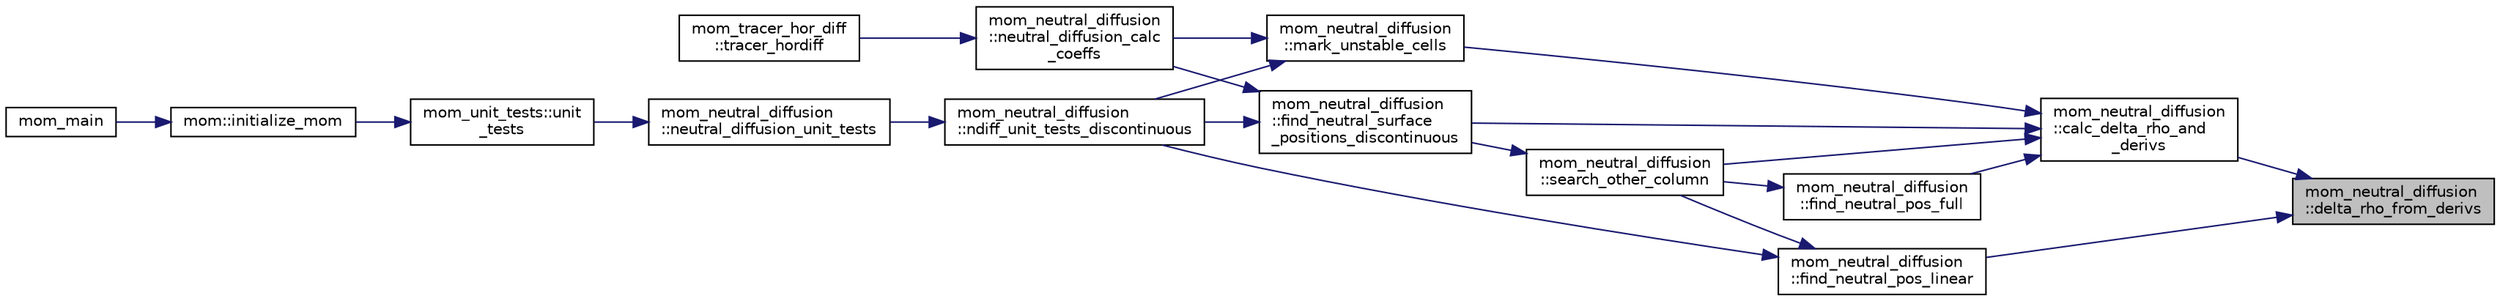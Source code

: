 digraph "mom_neutral_diffusion::delta_rho_from_derivs"
{
 // INTERACTIVE_SVG=YES
 // LATEX_PDF_SIZE
  edge [fontname="Helvetica",fontsize="10",labelfontname="Helvetica",labelfontsize="10"];
  node [fontname="Helvetica",fontsize="10",shape=record];
  rankdir="RL";
  Node1 [label="mom_neutral_diffusion\l::delta_rho_from_derivs",height=0.2,width=0.4,color="black", fillcolor="grey75", style="filled", fontcolor="black",tooltip="Calculate delta rho from derivatives and gradients of properties ."];
  Node1 -> Node2 [dir="back",color="midnightblue",fontsize="10",style="solid",fontname="Helvetica"];
  Node2 [label="mom_neutral_diffusion\l::calc_delta_rho_and\l_derivs",height=0.2,width=0.4,color="black", fillcolor="white", style="filled",URL="$namespacemom__neutral__diffusion.html#a096623adeec0973cbb99cb9048946ad3",tooltip="Calculate the difference in density between two points in a variety of ways."];
  Node2 -> Node3 [dir="back",color="midnightblue",fontsize="10",style="solid",fontname="Helvetica"];
  Node3 [label="mom_neutral_diffusion\l::find_neutral_pos_full",height=0.2,width=0.4,color="black", fillcolor="white", style="filled",URL="$namespacemom__neutral__diffusion.html#a8bef35a99b64bf7afad086a557ba7c1d",tooltip="Use the full equation of state to calculate the difference in locally referenced potential density...."];
  Node3 -> Node4 [dir="back",color="midnightblue",fontsize="10",style="solid",fontname="Helvetica"];
  Node4 [label="mom_neutral_diffusion\l::search_other_column",height=0.2,width=0.4,color="black", fillcolor="white", style="filled",URL="$namespacemom__neutral__diffusion.html#a2952cbcce84dbdae01fce09240f819c5",tooltip="Searches the \"other\" (searched) column for the position of the neutral surface."];
  Node4 -> Node5 [dir="back",color="midnightblue",fontsize="10",style="solid",fontname="Helvetica"];
  Node5 [label="mom_neutral_diffusion\l::find_neutral_surface\l_positions_discontinuous",height=0.2,width=0.4,color="black", fillcolor="white", style="filled",URL="$namespacemom__neutral__diffusion.html#a72eca09bc6cc25f8a3831ad8e2be91d4",tooltip="Higher order version of find_neutral_surface_positions. Returns positions within left/right columns o..."];
  Node5 -> Node6 [dir="back",color="midnightblue",fontsize="10",style="solid",fontname="Helvetica"];
  Node6 [label="mom_neutral_diffusion\l::ndiff_unit_tests_discontinuous",height=0.2,width=0.4,color="black", fillcolor="white", style="filled",URL="$namespacemom__neutral__diffusion.html#aa44f980bb24df5dc71913b32892b2f71",tooltip=" "];
  Node6 -> Node7 [dir="back",color="midnightblue",fontsize="10",style="solid",fontname="Helvetica"];
  Node7 [label="mom_neutral_diffusion\l::neutral_diffusion_unit_tests",height=0.2,width=0.4,color="black", fillcolor="white", style="filled",URL="$namespacemom__neutral__diffusion.html#a6f91c93a6363fb39395796420f25fad2",tooltip="Returns true if unit tests of neutral_diffusion functions fail. Otherwise returns false."];
  Node7 -> Node8 [dir="back",color="midnightblue",fontsize="10",style="solid",fontname="Helvetica"];
  Node8 [label="mom_unit_tests::unit\l_tests",height=0.2,width=0.4,color="black", fillcolor="white", style="filled",URL="$namespacemom__unit__tests.html#a57645db02bc734c32de50d028ef906ac",tooltip="Calls unit tests for other modules. Note that if a unit test returns true, a FATAL error is triggered..."];
  Node8 -> Node9 [dir="back",color="midnightblue",fontsize="10",style="solid",fontname="Helvetica"];
  Node9 [label="mom::initialize_mom",height=0.2,width=0.4,color="black", fillcolor="white", style="filled",URL="$namespacemom.html#a96708b16215666edbfa5b46228f3a200",tooltip="Initialize MOM, including memory allocation, setting up parameters and diagnostics,..."];
  Node9 -> Node10 [dir="back",color="midnightblue",fontsize="10",style="solid",fontname="Helvetica"];
  Node10 [label="mom_main",height=0.2,width=0.4,color="black", fillcolor="white", style="filled",URL="$MOM__driver_8F90.html#a08fffeb2d8e8acbf9ed4609be6d258c6",tooltip=" "];
  Node5 -> Node11 [dir="back",color="midnightblue",fontsize="10",style="solid",fontname="Helvetica"];
  Node11 [label="mom_neutral_diffusion\l::neutral_diffusion_calc\l_coeffs",height=0.2,width=0.4,color="black", fillcolor="white", style="filled",URL="$namespacemom__neutral__diffusion.html#a572a6c3f71eec3adb740a788b4ac21bd",tooltip="Calculate remapping factors for u/v columns used to map adjoining columns to a shared coordinate spac..."];
  Node11 -> Node12 [dir="back",color="midnightblue",fontsize="10",style="solid",fontname="Helvetica"];
  Node12 [label="mom_tracer_hor_diff\l::tracer_hordiff",height=0.2,width=0.4,color="black", fillcolor="white", style="filled",URL="$namespacemom__tracer__hor__diff.html#a098229e37012e7bd93d13036bfc864ac",tooltip="Compute along-coordinate diffusion of all tracers using the diffusivity in CSKhTr,..."];
  Node2 -> Node5 [dir="back",color="midnightblue",fontsize="10",style="solid",fontname="Helvetica"];
  Node2 -> Node13 [dir="back",color="midnightblue",fontsize="10",style="solid",fontname="Helvetica"];
  Node13 [label="mom_neutral_diffusion\l::mark_unstable_cells",height=0.2,width=0.4,color="black", fillcolor="white", style="filled",URL="$namespacemom__neutral__diffusion.html#a3ef7040590d6448a34013763e17edf47",tooltip="Sweep down through the column and mark as stable if the bottom interface of a cell is denser than the..."];
  Node13 -> Node6 [dir="back",color="midnightblue",fontsize="10",style="solid",fontname="Helvetica"];
  Node13 -> Node11 [dir="back",color="midnightblue",fontsize="10",style="solid",fontname="Helvetica"];
  Node2 -> Node4 [dir="back",color="midnightblue",fontsize="10",style="solid",fontname="Helvetica"];
  Node1 -> Node14 [dir="back",color="midnightblue",fontsize="10",style="solid",fontname="Helvetica"];
  Node14 [label="mom_neutral_diffusion\l::find_neutral_pos_linear",height=0.2,width=0.4,color="black", fillcolor="white", style="filled",URL="$namespacemom__neutral__diffusion.html#ae7f1b4822d5d24548770e48c620a7b6f",tooltip="Search a layer to find where delta_rho = 0 based on a linear interpolation of alpha and beta of the t..."];
  Node14 -> Node6 [dir="back",color="midnightblue",fontsize="10",style="solid",fontname="Helvetica"];
  Node14 -> Node4 [dir="back",color="midnightblue",fontsize="10",style="solid",fontname="Helvetica"];
}
